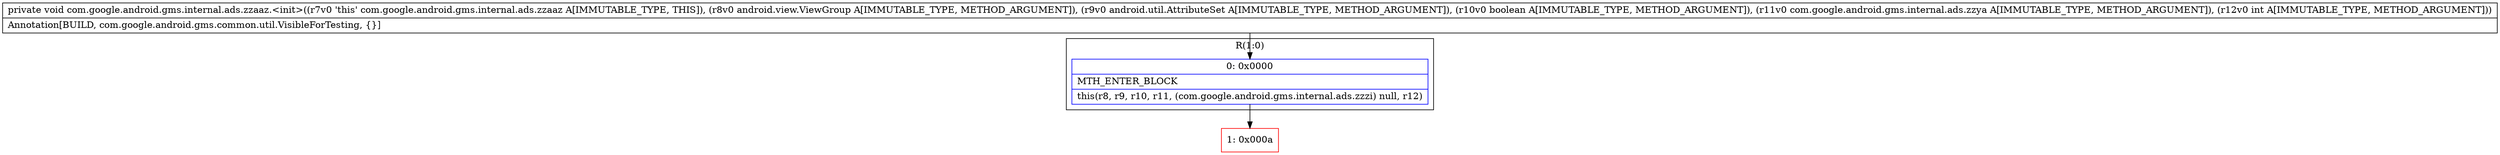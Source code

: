 digraph "CFG forcom.google.android.gms.internal.ads.zzaaz.\<init\>(Landroid\/view\/ViewGroup;Landroid\/util\/AttributeSet;ZLcom\/google\/android\/gms\/internal\/ads\/zzya;I)V" {
subgraph cluster_Region_11220645 {
label = "R(1:0)";
node [shape=record,color=blue];
Node_0 [shape=record,label="{0\:\ 0x0000|MTH_ENTER_BLOCK\l|this(r8, r9, r10, r11, (com.google.android.gms.internal.ads.zzzi) null, r12)\l}"];
}
Node_1 [shape=record,color=red,label="{1\:\ 0x000a}"];
MethodNode[shape=record,label="{private void com.google.android.gms.internal.ads.zzaaz.\<init\>((r7v0 'this' com.google.android.gms.internal.ads.zzaaz A[IMMUTABLE_TYPE, THIS]), (r8v0 android.view.ViewGroup A[IMMUTABLE_TYPE, METHOD_ARGUMENT]), (r9v0 android.util.AttributeSet A[IMMUTABLE_TYPE, METHOD_ARGUMENT]), (r10v0 boolean A[IMMUTABLE_TYPE, METHOD_ARGUMENT]), (r11v0 com.google.android.gms.internal.ads.zzya A[IMMUTABLE_TYPE, METHOD_ARGUMENT]), (r12v0 int A[IMMUTABLE_TYPE, METHOD_ARGUMENT]))  | Annotation[BUILD, com.google.android.gms.common.util.VisibleForTesting, \{\}]\l}"];
MethodNode -> Node_0;
Node_0 -> Node_1;
}

